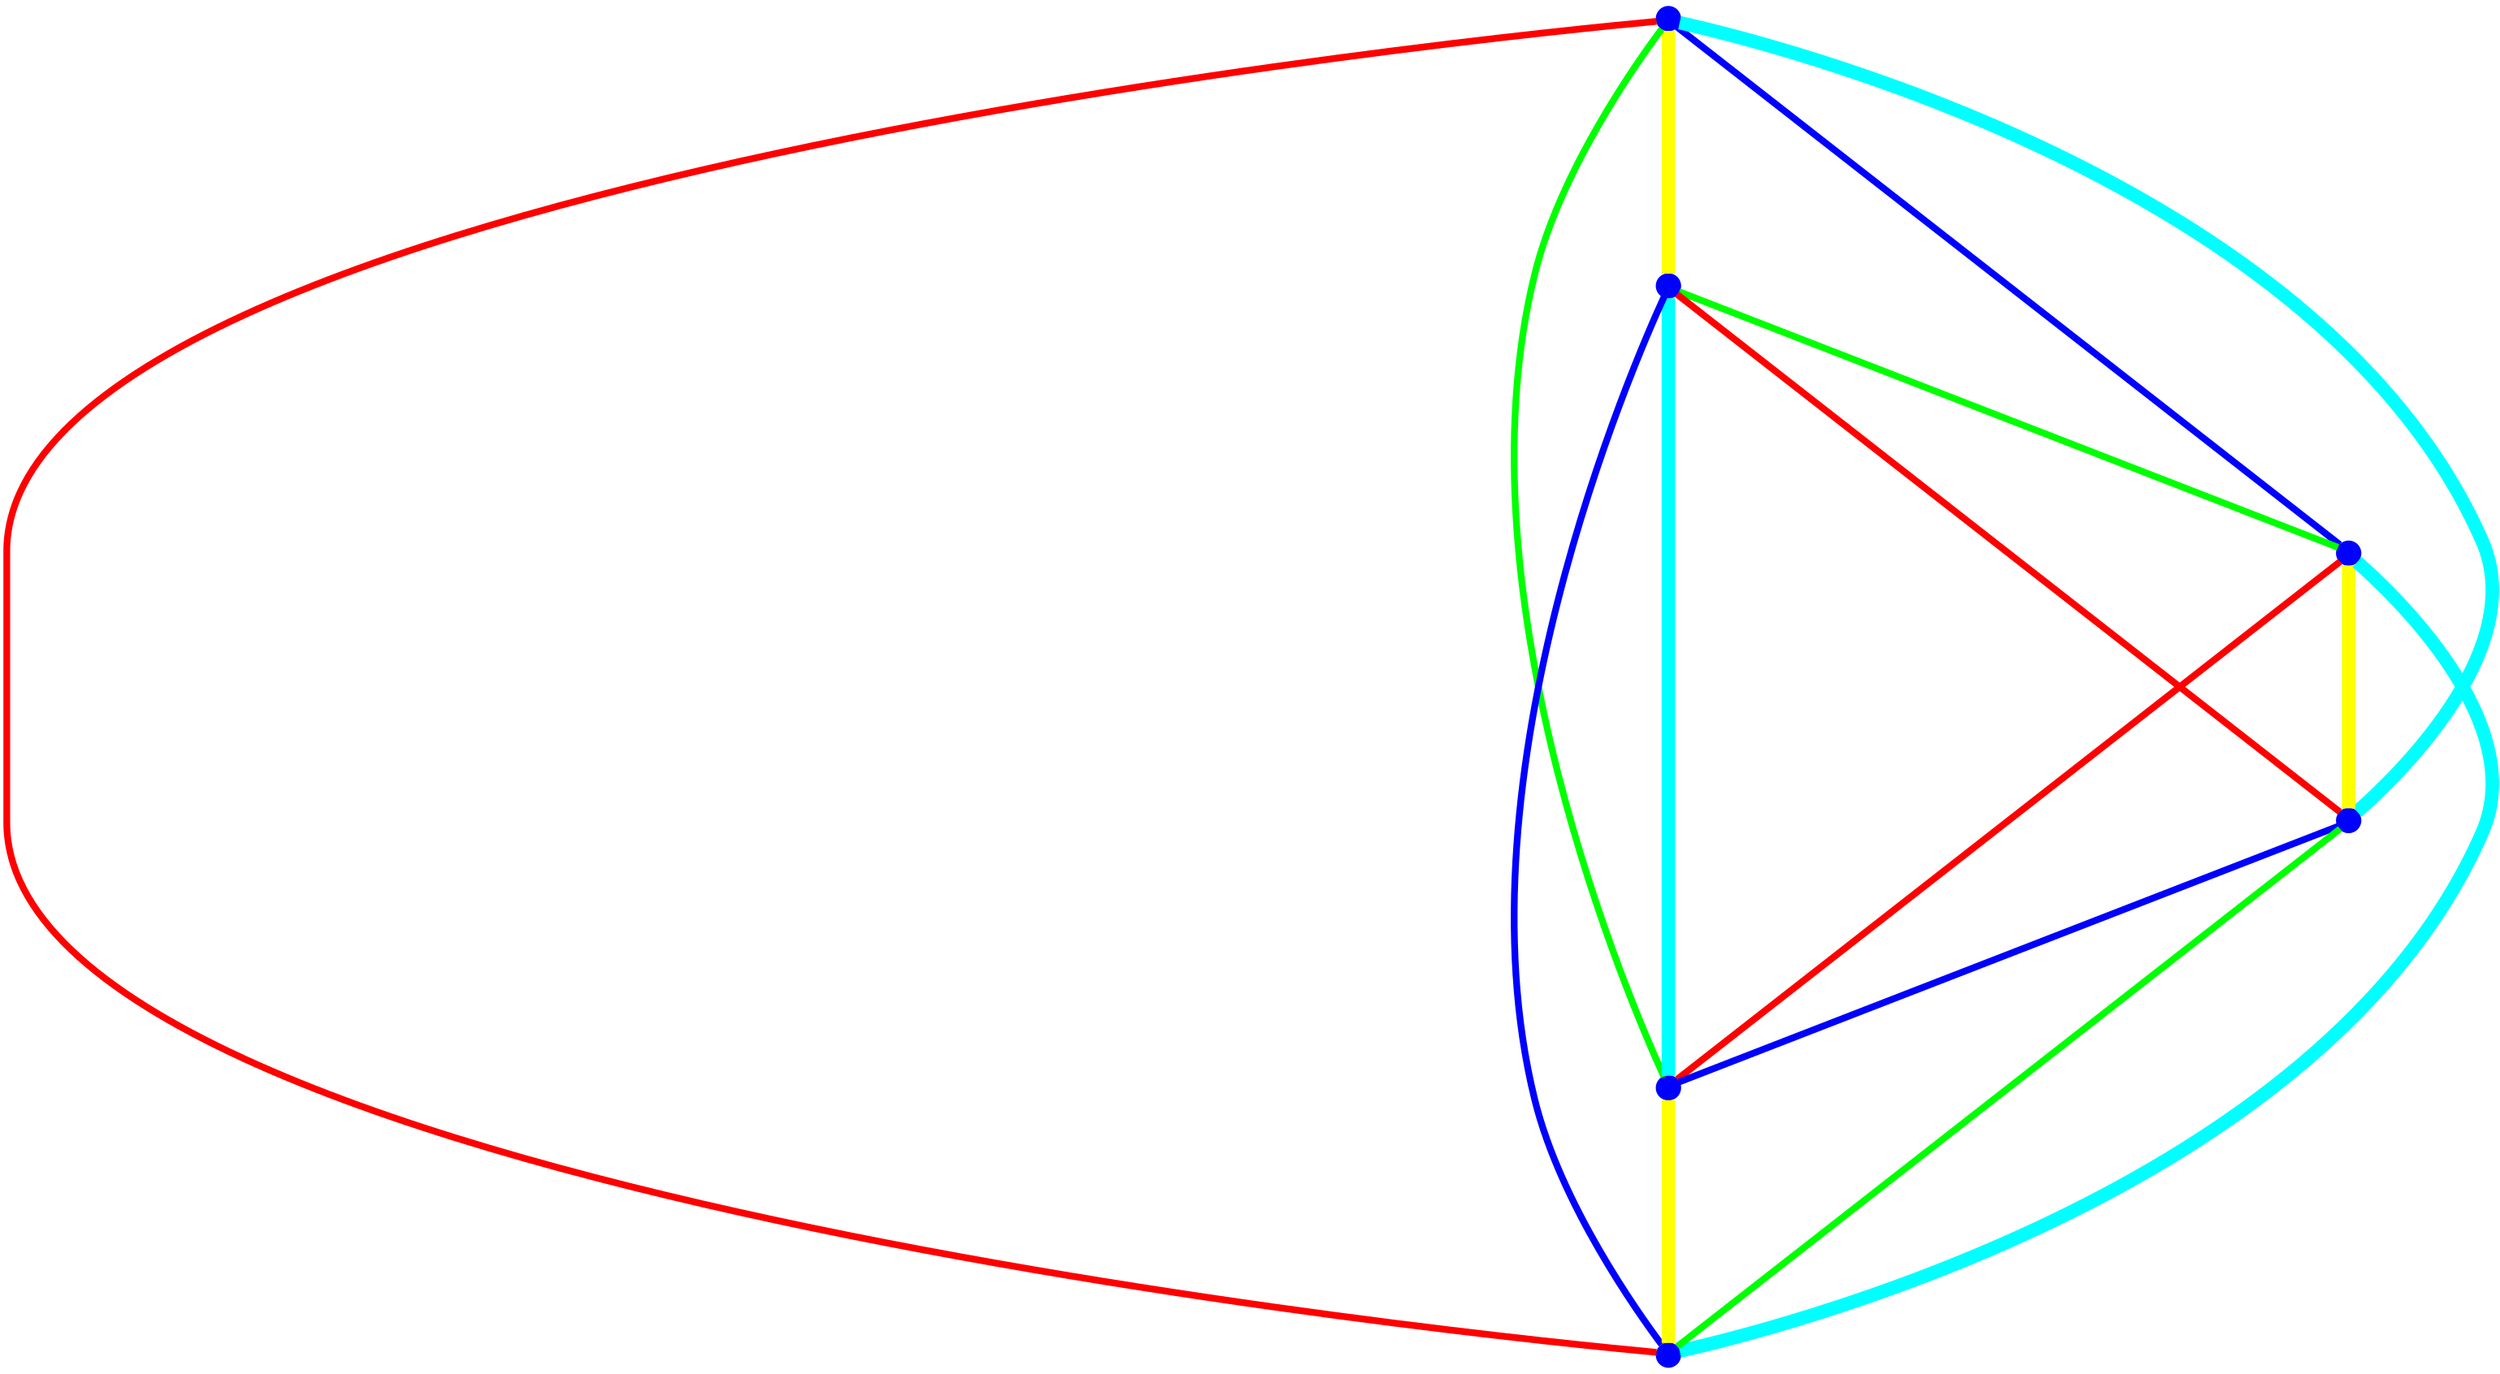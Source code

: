 graph {
ranksep=2
nodesep=2
node [label="" shape=circle style=filled fixedsize=true color=blue fillcolor=blue width=0.2];
"1" -- "2" [style="solid",penwidth="8",color="yellow"];
"1" -- "3" [style="solid",penwidth="4",color="blue"];
"1" -- "4" [style="solid",penwidth="8",color="cyan"];
"1" -- "5" [style="solid",penwidth="4",color="green"];
"1" -- "6" [style="solid",penwidth="4",color="red"];
"2" -- "3" [style="solid",penwidth="4",color="green"];
"2" -- "4" [style="solid",penwidth="4",color="red"];
"2" -- "5" [style="solid",penwidth="8",color="cyan"];
"2" -- "6" [style="solid",penwidth="4",color="blue"];
"3" -- "4" [style="solid",penwidth="8",color="yellow"];
"3" -- "5" [style="solid",penwidth="4",color="red"];
"3" -- "6" [style="solid",penwidth="8",color="cyan"];
"4" -- "5" [style="solid",penwidth="4",color="blue"];
"4" -- "6" [style="solid",penwidth="4",color="green"];
"5" -- "6" [style="solid",penwidth="8",color="yellow"];
}
